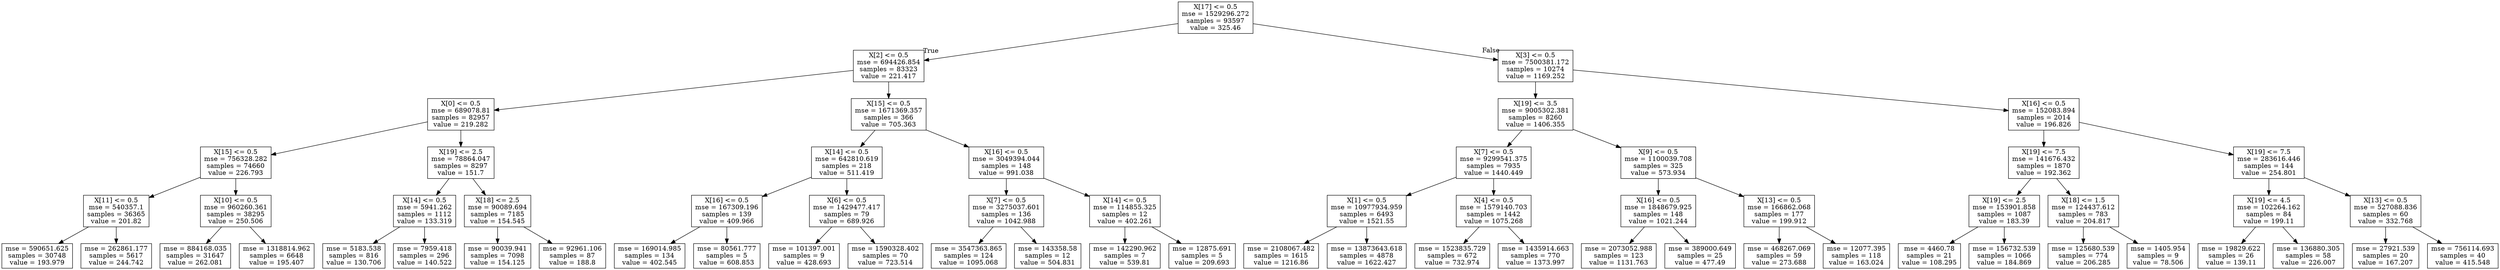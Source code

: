 digraph Tree {
node [shape=box] ;
0 [label="X[17] <= 0.5\nmse = 1529296.272\nsamples = 93597\nvalue = 325.46"] ;
1 [label="X[2] <= 0.5\nmse = 694426.854\nsamples = 83323\nvalue = 221.417"] ;
0 -> 1 [labeldistance=2.5, labelangle=45, headlabel="True"] ;
2 [label="X[0] <= 0.5\nmse = 689078.81\nsamples = 82957\nvalue = 219.282"] ;
1 -> 2 ;
3 [label="X[15] <= 0.5\nmse = 756328.282\nsamples = 74660\nvalue = 226.793"] ;
2 -> 3 ;
4 [label="X[11] <= 0.5\nmse = 540357.1\nsamples = 36365\nvalue = 201.82"] ;
3 -> 4 ;
5 [label="mse = 590651.625\nsamples = 30748\nvalue = 193.979"] ;
4 -> 5 ;
6 [label="mse = 262861.177\nsamples = 5617\nvalue = 244.742"] ;
4 -> 6 ;
7 [label="X[10] <= 0.5\nmse = 960260.361\nsamples = 38295\nvalue = 250.506"] ;
3 -> 7 ;
8 [label="mse = 884168.035\nsamples = 31647\nvalue = 262.081"] ;
7 -> 8 ;
9 [label="mse = 1318814.962\nsamples = 6648\nvalue = 195.407"] ;
7 -> 9 ;
10 [label="X[19] <= 2.5\nmse = 78864.047\nsamples = 8297\nvalue = 151.7"] ;
2 -> 10 ;
11 [label="X[14] <= 0.5\nmse = 5941.262\nsamples = 1112\nvalue = 133.319"] ;
10 -> 11 ;
12 [label="mse = 5183.538\nsamples = 816\nvalue = 130.706"] ;
11 -> 12 ;
13 [label="mse = 7959.418\nsamples = 296\nvalue = 140.522"] ;
11 -> 13 ;
14 [label="X[18] <= 2.5\nmse = 90089.694\nsamples = 7185\nvalue = 154.545"] ;
10 -> 14 ;
15 [label="mse = 90039.941\nsamples = 7098\nvalue = 154.125"] ;
14 -> 15 ;
16 [label="mse = 92961.106\nsamples = 87\nvalue = 188.8"] ;
14 -> 16 ;
17 [label="X[15] <= 0.5\nmse = 1671369.357\nsamples = 366\nvalue = 705.363"] ;
1 -> 17 ;
18 [label="X[14] <= 0.5\nmse = 642810.619\nsamples = 218\nvalue = 511.419"] ;
17 -> 18 ;
19 [label="X[16] <= 0.5\nmse = 167309.196\nsamples = 139\nvalue = 409.966"] ;
18 -> 19 ;
20 [label="mse = 169014.985\nsamples = 134\nvalue = 402.545"] ;
19 -> 20 ;
21 [label="mse = 80561.777\nsamples = 5\nvalue = 608.853"] ;
19 -> 21 ;
22 [label="X[6] <= 0.5\nmse = 1429477.417\nsamples = 79\nvalue = 689.926"] ;
18 -> 22 ;
23 [label="mse = 101397.001\nsamples = 9\nvalue = 428.693"] ;
22 -> 23 ;
24 [label="mse = 1590328.402\nsamples = 70\nvalue = 723.514"] ;
22 -> 24 ;
25 [label="X[16] <= 0.5\nmse = 3049394.044\nsamples = 148\nvalue = 991.038"] ;
17 -> 25 ;
26 [label="X[7] <= 0.5\nmse = 3275037.601\nsamples = 136\nvalue = 1042.988"] ;
25 -> 26 ;
27 [label="mse = 3547363.865\nsamples = 124\nvalue = 1095.068"] ;
26 -> 27 ;
28 [label="mse = 143358.58\nsamples = 12\nvalue = 504.831"] ;
26 -> 28 ;
29 [label="X[14] <= 0.5\nmse = 114855.325\nsamples = 12\nvalue = 402.261"] ;
25 -> 29 ;
30 [label="mse = 142290.962\nsamples = 7\nvalue = 539.81"] ;
29 -> 30 ;
31 [label="mse = 12875.691\nsamples = 5\nvalue = 209.693"] ;
29 -> 31 ;
32 [label="X[3] <= 0.5\nmse = 7500381.172\nsamples = 10274\nvalue = 1169.252"] ;
0 -> 32 [labeldistance=2.5, labelangle=-45, headlabel="False"] ;
33 [label="X[19] <= 3.5\nmse = 9005302.381\nsamples = 8260\nvalue = 1406.355"] ;
32 -> 33 ;
34 [label="X[7] <= 0.5\nmse = 9299541.375\nsamples = 7935\nvalue = 1440.449"] ;
33 -> 34 ;
35 [label="X[1] <= 0.5\nmse = 10977934.959\nsamples = 6493\nvalue = 1521.55"] ;
34 -> 35 ;
36 [label="mse = 2108067.482\nsamples = 1615\nvalue = 1216.86"] ;
35 -> 36 ;
37 [label="mse = 13873643.618\nsamples = 4878\nvalue = 1622.427"] ;
35 -> 37 ;
38 [label="X[4] <= 0.5\nmse = 1579140.703\nsamples = 1442\nvalue = 1075.268"] ;
34 -> 38 ;
39 [label="mse = 1523835.729\nsamples = 672\nvalue = 732.974"] ;
38 -> 39 ;
40 [label="mse = 1435914.663\nsamples = 770\nvalue = 1373.997"] ;
38 -> 40 ;
41 [label="X[9] <= 0.5\nmse = 1100039.708\nsamples = 325\nvalue = 573.934"] ;
33 -> 41 ;
42 [label="X[16] <= 0.5\nmse = 1848679.925\nsamples = 148\nvalue = 1021.244"] ;
41 -> 42 ;
43 [label="mse = 2073052.988\nsamples = 123\nvalue = 1131.763"] ;
42 -> 43 ;
44 [label="mse = 389000.649\nsamples = 25\nvalue = 477.49"] ;
42 -> 44 ;
45 [label="X[13] <= 0.5\nmse = 166862.068\nsamples = 177\nvalue = 199.912"] ;
41 -> 45 ;
46 [label="mse = 468267.069\nsamples = 59\nvalue = 273.688"] ;
45 -> 46 ;
47 [label="mse = 12077.395\nsamples = 118\nvalue = 163.024"] ;
45 -> 47 ;
48 [label="X[16] <= 0.5\nmse = 152083.894\nsamples = 2014\nvalue = 196.826"] ;
32 -> 48 ;
49 [label="X[19] <= 7.5\nmse = 141676.432\nsamples = 1870\nvalue = 192.362"] ;
48 -> 49 ;
50 [label="X[19] <= 2.5\nmse = 153901.858\nsamples = 1087\nvalue = 183.39"] ;
49 -> 50 ;
51 [label="mse = 4460.78\nsamples = 21\nvalue = 108.295"] ;
50 -> 51 ;
52 [label="mse = 156732.539\nsamples = 1066\nvalue = 184.869"] ;
50 -> 52 ;
53 [label="X[18] <= 1.5\nmse = 124437.612\nsamples = 783\nvalue = 204.817"] ;
49 -> 53 ;
54 [label="mse = 125680.539\nsamples = 774\nvalue = 206.285"] ;
53 -> 54 ;
55 [label="mse = 1405.954\nsamples = 9\nvalue = 78.506"] ;
53 -> 55 ;
56 [label="X[19] <= 7.5\nmse = 283616.446\nsamples = 144\nvalue = 254.801"] ;
48 -> 56 ;
57 [label="X[19] <= 4.5\nmse = 102264.162\nsamples = 84\nvalue = 199.11"] ;
56 -> 57 ;
58 [label="mse = 19829.622\nsamples = 26\nvalue = 139.11"] ;
57 -> 58 ;
59 [label="mse = 136880.305\nsamples = 58\nvalue = 226.007"] ;
57 -> 59 ;
60 [label="X[13] <= 0.5\nmse = 527088.836\nsamples = 60\nvalue = 332.768"] ;
56 -> 60 ;
61 [label="mse = 27921.539\nsamples = 20\nvalue = 167.207"] ;
60 -> 61 ;
62 [label="mse = 756114.693\nsamples = 40\nvalue = 415.548"] ;
60 -> 62 ;
}